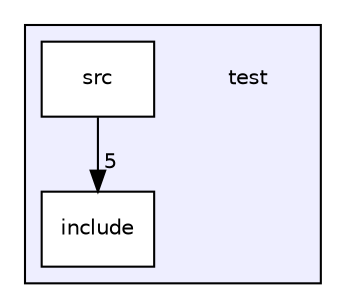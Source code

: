 digraph "test" {
  compound=true
  node [ fontsize="10", fontname="Helvetica"];
  edge [ labelfontsize="10", labelfontname="Helvetica"];
  subgraph clusterdir_13e138d54eb8818da29c3992edef070a {
    graph [ bgcolor="#eeeeff", pencolor="black", label="" URL="dir_13e138d54eb8818da29c3992edef070a.html"];
    dir_13e138d54eb8818da29c3992edef070a [shape=plaintext label="test"];
    dir_68def62d34bdcd9a1f109a12da3cfb88 [shape=box label="include" color="black" fillcolor="white" style="filled" URL="dir_68def62d34bdcd9a1f109a12da3cfb88.html"];
    dir_7440c80a84150c89eded6c163cdc56e5 [shape=box label="src" color="black" fillcolor="white" style="filled" URL="dir_7440c80a84150c89eded6c163cdc56e5.html"];
  }
  dir_7440c80a84150c89eded6c163cdc56e5->dir_68def62d34bdcd9a1f109a12da3cfb88 [headlabel="5", labeldistance=1.5 headhref="dir_000002_000001.html"];
}
